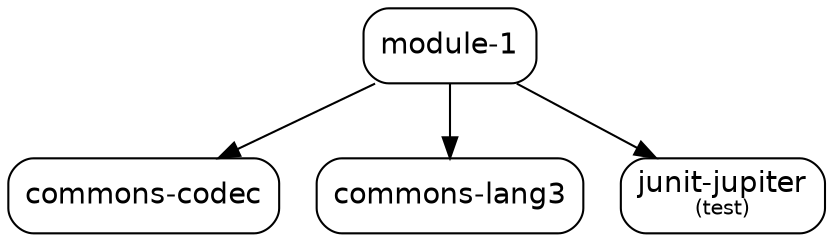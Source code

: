 digraph "module-1" {
  node [shape="box",style="rounded",fontname="Helvetica",fontsize="14"]
  edge [fontsize="10",fontname="Helvetica"]

  // Node Definitions:
  "com.github.ferstl:module-1:jar"[label=<module-1>]
  "commons-codec:commons-codec:jar"[label=<commons-codec>]
  "org.apache.commons:commons-lang3:jar"[label=<commons-lang3>]
  "org.junit.jupiter:junit-jupiter:jar"[label=<junit-jupiter<font point-size="10"><br/>(test)</font>>]

  // Edge Definitions:
  "com.github.ferstl:module-1:jar" -> "commons-codec:commons-codec:jar"
  "com.github.ferstl:module-1:jar" -> "org.apache.commons:commons-lang3:jar"
  "com.github.ferstl:module-1:jar" -> "org.junit.jupiter:junit-jupiter:jar"
}
